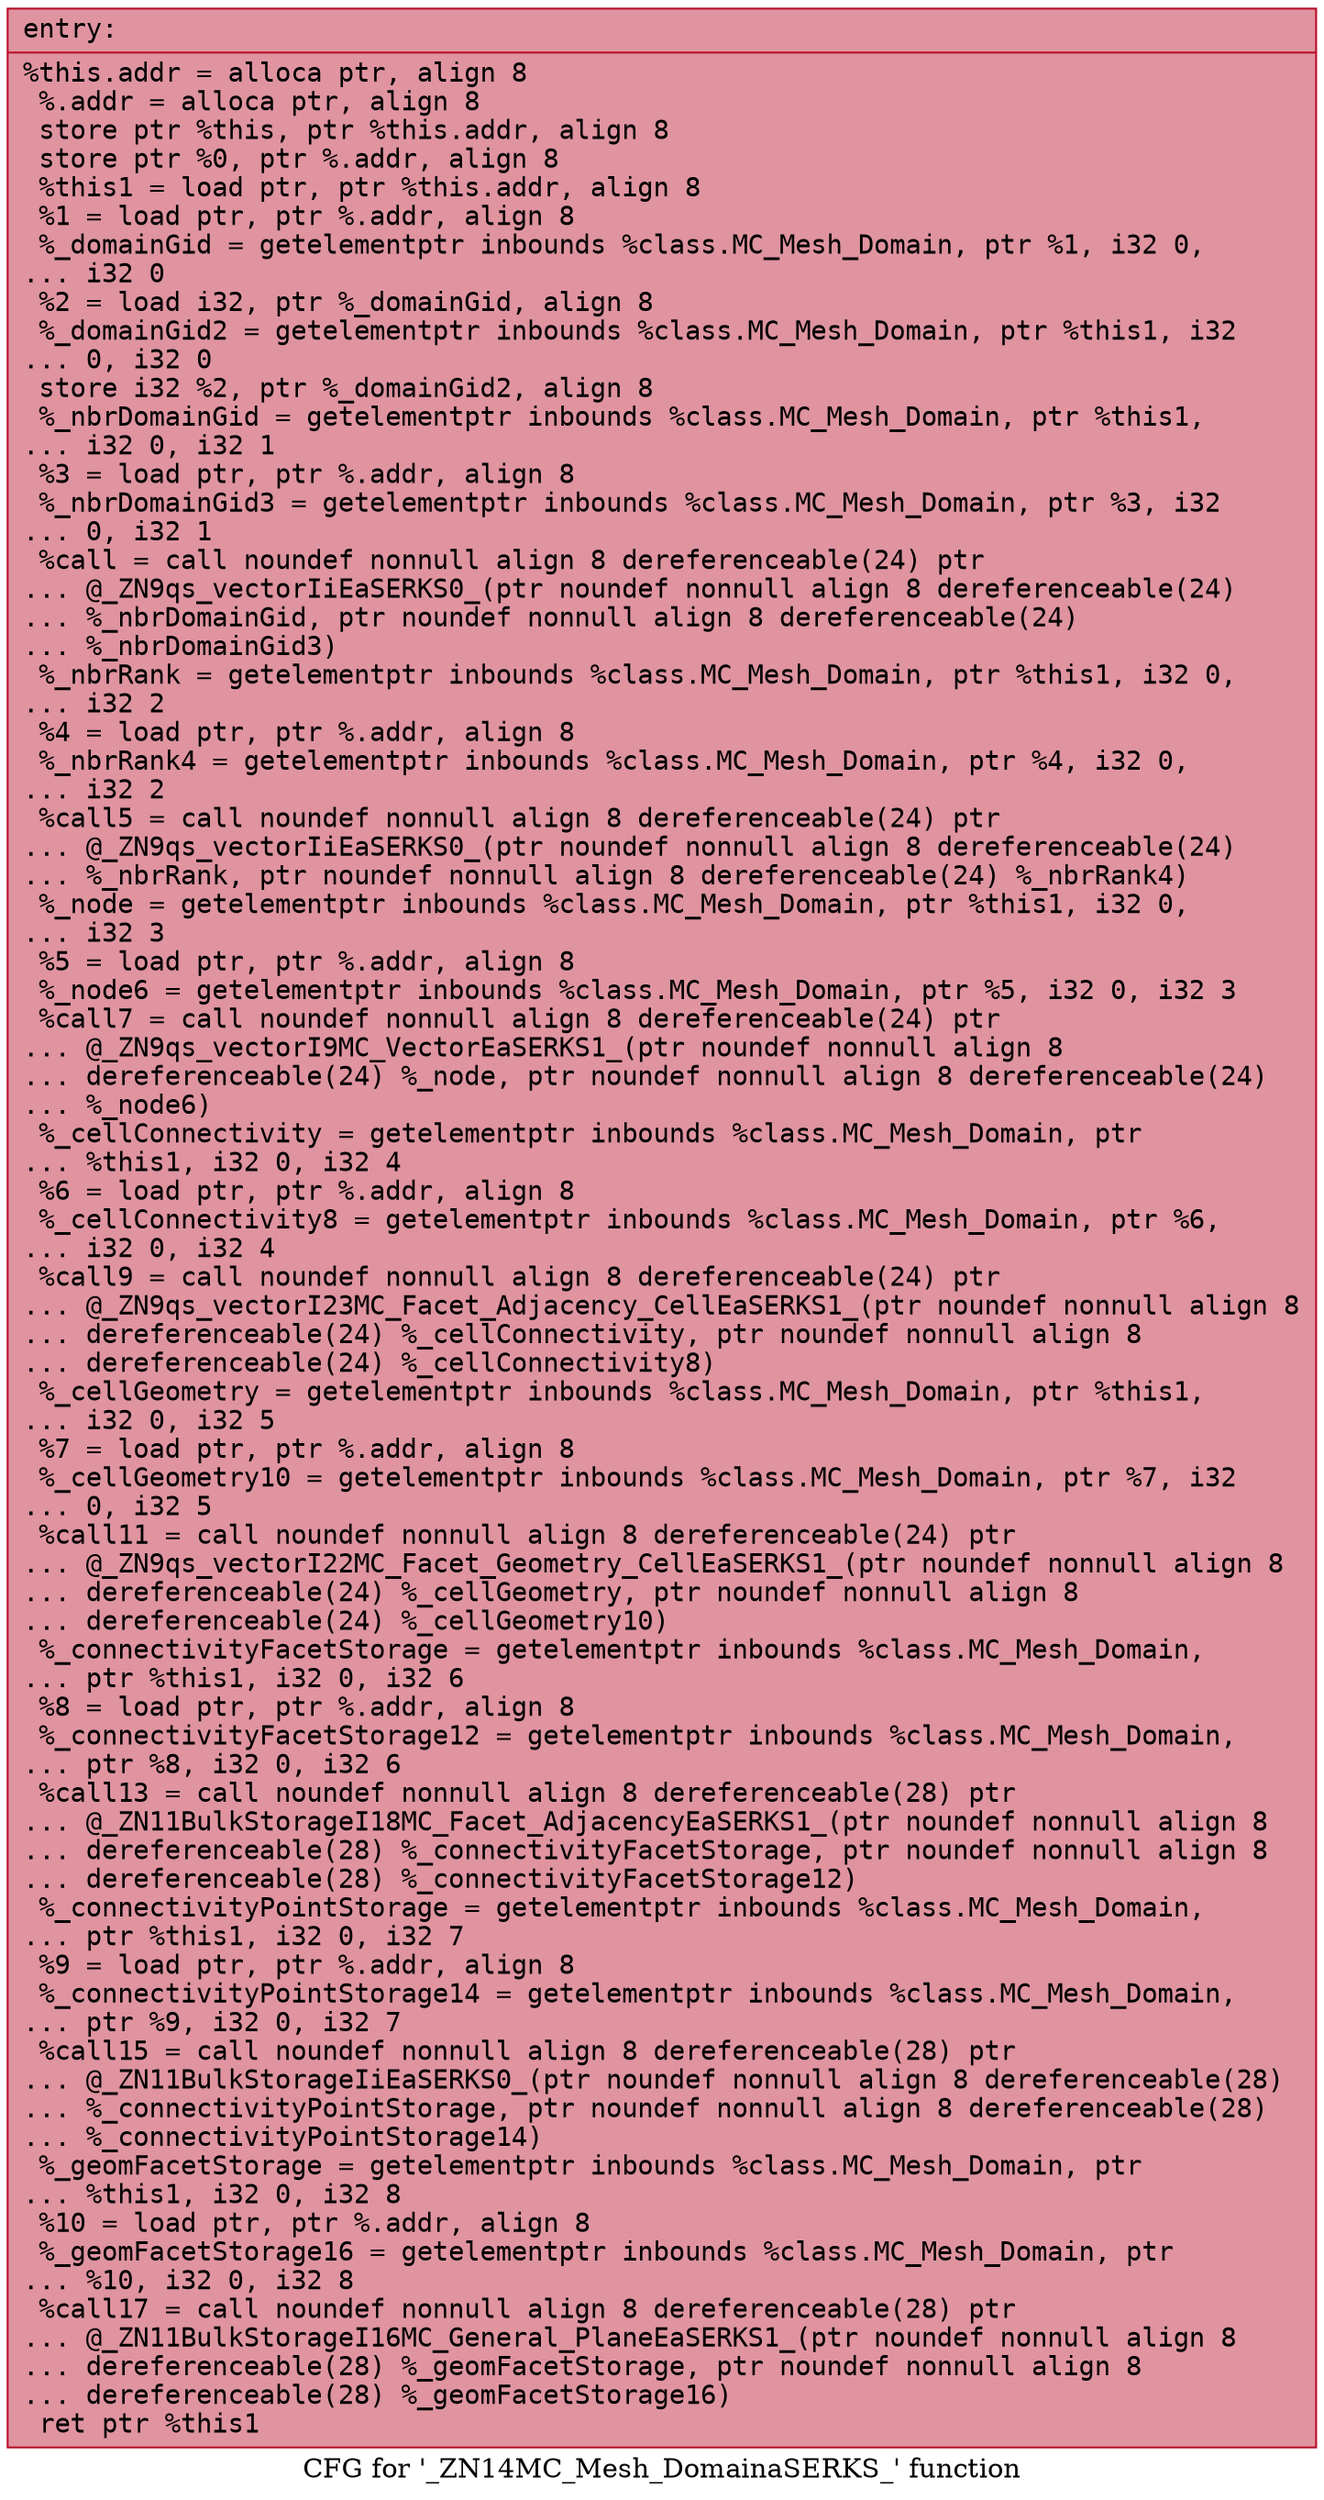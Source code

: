 digraph "CFG for '_ZN14MC_Mesh_DomainaSERKS_' function" {
	label="CFG for '_ZN14MC_Mesh_DomainaSERKS_' function";

	Node0x55dab48945d0 [shape=record,color="#b70d28ff", style=filled, fillcolor="#b70d2870" fontname="Courier",label="{entry:\l|  %this.addr = alloca ptr, align 8\l  %.addr = alloca ptr, align 8\l  store ptr %this, ptr %this.addr, align 8\l  store ptr %0, ptr %.addr, align 8\l  %this1 = load ptr, ptr %this.addr, align 8\l  %1 = load ptr, ptr %.addr, align 8\l  %_domainGid = getelementptr inbounds %class.MC_Mesh_Domain, ptr %1, i32 0,\l... i32 0\l  %2 = load i32, ptr %_domainGid, align 8\l  %_domainGid2 = getelementptr inbounds %class.MC_Mesh_Domain, ptr %this1, i32\l... 0, i32 0\l  store i32 %2, ptr %_domainGid2, align 8\l  %_nbrDomainGid = getelementptr inbounds %class.MC_Mesh_Domain, ptr %this1,\l... i32 0, i32 1\l  %3 = load ptr, ptr %.addr, align 8\l  %_nbrDomainGid3 = getelementptr inbounds %class.MC_Mesh_Domain, ptr %3, i32\l... 0, i32 1\l  %call = call noundef nonnull align 8 dereferenceable(24) ptr\l... @_ZN9qs_vectorIiEaSERKS0_(ptr noundef nonnull align 8 dereferenceable(24)\l... %_nbrDomainGid, ptr noundef nonnull align 8 dereferenceable(24)\l... %_nbrDomainGid3)\l  %_nbrRank = getelementptr inbounds %class.MC_Mesh_Domain, ptr %this1, i32 0,\l... i32 2\l  %4 = load ptr, ptr %.addr, align 8\l  %_nbrRank4 = getelementptr inbounds %class.MC_Mesh_Domain, ptr %4, i32 0,\l... i32 2\l  %call5 = call noundef nonnull align 8 dereferenceable(24) ptr\l... @_ZN9qs_vectorIiEaSERKS0_(ptr noundef nonnull align 8 dereferenceable(24)\l... %_nbrRank, ptr noundef nonnull align 8 dereferenceable(24) %_nbrRank4)\l  %_node = getelementptr inbounds %class.MC_Mesh_Domain, ptr %this1, i32 0,\l... i32 3\l  %5 = load ptr, ptr %.addr, align 8\l  %_node6 = getelementptr inbounds %class.MC_Mesh_Domain, ptr %5, i32 0, i32 3\l  %call7 = call noundef nonnull align 8 dereferenceable(24) ptr\l... @_ZN9qs_vectorI9MC_VectorEaSERKS1_(ptr noundef nonnull align 8\l... dereferenceable(24) %_node, ptr noundef nonnull align 8 dereferenceable(24)\l... %_node6)\l  %_cellConnectivity = getelementptr inbounds %class.MC_Mesh_Domain, ptr\l... %this1, i32 0, i32 4\l  %6 = load ptr, ptr %.addr, align 8\l  %_cellConnectivity8 = getelementptr inbounds %class.MC_Mesh_Domain, ptr %6,\l... i32 0, i32 4\l  %call9 = call noundef nonnull align 8 dereferenceable(24) ptr\l... @_ZN9qs_vectorI23MC_Facet_Adjacency_CellEaSERKS1_(ptr noundef nonnull align 8\l... dereferenceable(24) %_cellConnectivity, ptr noundef nonnull align 8\l... dereferenceable(24) %_cellConnectivity8)\l  %_cellGeometry = getelementptr inbounds %class.MC_Mesh_Domain, ptr %this1,\l... i32 0, i32 5\l  %7 = load ptr, ptr %.addr, align 8\l  %_cellGeometry10 = getelementptr inbounds %class.MC_Mesh_Domain, ptr %7, i32\l... 0, i32 5\l  %call11 = call noundef nonnull align 8 dereferenceable(24) ptr\l... @_ZN9qs_vectorI22MC_Facet_Geometry_CellEaSERKS1_(ptr noundef nonnull align 8\l... dereferenceable(24) %_cellGeometry, ptr noundef nonnull align 8\l... dereferenceable(24) %_cellGeometry10)\l  %_connectivityFacetStorage = getelementptr inbounds %class.MC_Mesh_Domain,\l... ptr %this1, i32 0, i32 6\l  %8 = load ptr, ptr %.addr, align 8\l  %_connectivityFacetStorage12 = getelementptr inbounds %class.MC_Mesh_Domain,\l... ptr %8, i32 0, i32 6\l  %call13 = call noundef nonnull align 8 dereferenceable(28) ptr\l... @_ZN11BulkStorageI18MC_Facet_AdjacencyEaSERKS1_(ptr noundef nonnull align 8\l... dereferenceable(28) %_connectivityFacetStorage, ptr noundef nonnull align 8\l... dereferenceable(28) %_connectivityFacetStorage12)\l  %_connectivityPointStorage = getelementptr inbounds %class.MC_Mesh_Domain,\l... ptr %this1, i32 0, i32 7\l  %9 = load ptr, ptr %.addr, align 8\l  %_connectivityPointStorage14 = getelementptr inbounds %class.MC_Mesh_Domain,\l... ptr %9, i32 0, i32 7\l  %call15 = call noundef nonnull align 8 dereferenceable(28) ptr\l... @_ZN11BulkStorageIiEaSERKS0_(ptr noundef nonnull align 8 dereferenceable(28)\l... %_connectivityPointStorage, ptr noundef nonnull align 8 dereferenceable(28)\l... %_connectivityPointStorage14)\l  %_geomFacetStorage = getelementptr inbounds %class.MC_Mesh_Domain, ptr\l... %this1, i32 0, i32 8\l  %10 = load ptr, ptr %.addr, align 8\l  %_geomFacetStorage16 = getelementptr inbounds %class.MC_Mesh_Domain, ptr\l... %10, i32 0, i32 8\l  %call17 = call noundef nonnull align 8 dereferenceable(28) ptr\l... @_ZN11BulkStorageI16MC_General_PlaneEaSERKS1_(ptr noundef nonnull align 8\l... dereferenceable(28) %_geomFacetStorage, ptr noundef nonnull align 8\l... dereferenceable(28) %_geomFacetStorage16)\l  ret ptr %this1\l}"];
}
